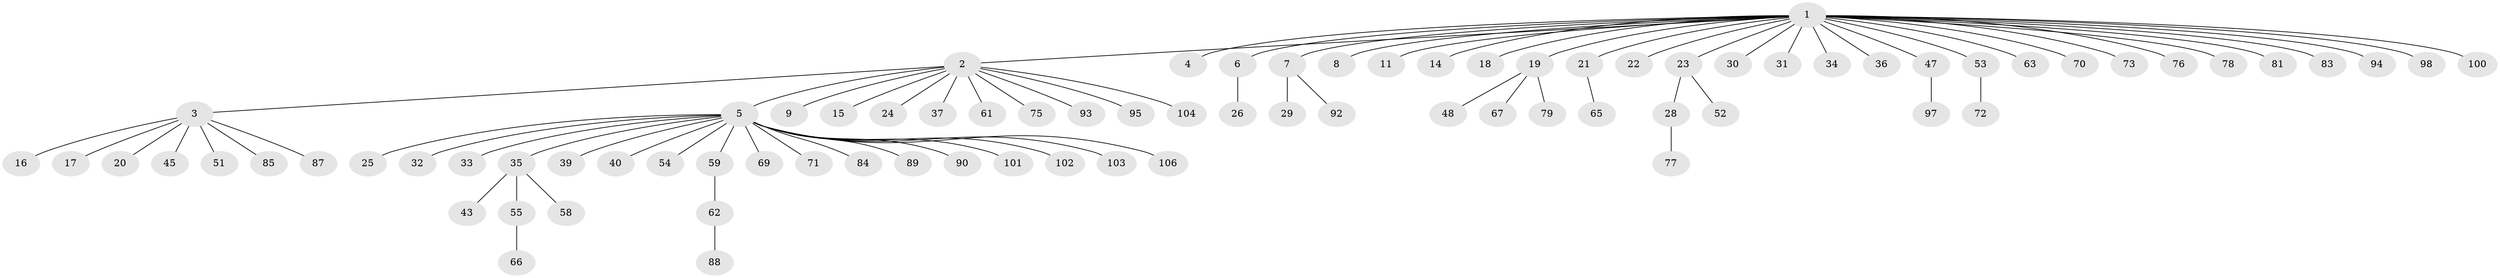 // original degree distribution, {28: 0.009433962264150943, 13: 0.009433962264150943, 8: 0.009433962264150943, 2: 0.20754716981132076, 14: 0.009433962264150943, 3: 0.03773584905660377, 4: 0.018867924528301886, 1: 0.6792452830188679, 6: 0.009433962264150943, 5: 0.009433962264150943}
// Generated by graph-tools (version 1.1) at 2025/41/03/06/25 10:41:50]
// undirected, 82 vertices, 81 edges
graph export_dot {
graph [start="1"]
  node [color=gray90,style=filled];
  1 [super="+12"];
  2 [super="+50"];
  3 [super="+13"];
  4 [super="+57"];
  5 [super="+10"];
  6 [super="+27"];
  7 [super="+46"];
  8 [super="+44"];
  9;
  11;
  14;
  15;
  16;
  17;
  18 [super="+42"];
  19 [super="+38"];
  20;
  21;
  22;
  23 [super="+41"];
  24;
  25 [super="+49"];
  26;
  28 [super="+96"];
  29;
  30 [super="+60"];
  31;
  32;
  33 [super="+105"];
  34;
  35 [super="+68"];
  36 [super="+99"];
  37;
  39;
  40;
  43;
  45 [super="+56"];
  47 [super="+64"];
  48;
  51;
  52;
  53;
  54;
  55;
  58;
  59;
  61;
  62 [super="+82"];
  63;
  65 [super="+74"];
  66;
  67;
  69;
  70;
  71;
  72 [super="+86"];
  73 [super="+80"];
  75;
  76;
  77;
  78;
  79;
  81;
  83;
  84;
  85 [super="+91"];
  87;
  88;
  89;
  90;
  92;
  93;
  94;
  95;
  97;
  98;
  100;
  101;
  102;
  103;
  104;
  106;
  1 -- 2;
  1 -- 4;
  1 -- 6;
  1 -- 7;
  1 -- 8;
  1 -- 11;
  1 -- 14;
  1 -- 18;
  1 -- 19;
  1 -- 21;
  1 -- 22;
  1 -- 23;
  1 -- 30;
  1 -- 31;
  1 -- 34;
  1 -- 36;
  1 -- 47;
  1 -- 53;
  1 -- 63;
  1 -- 70;
  1 -- 73;
  1 -- 76;
  1 -- 78;
  1 -- 81;
  1 -- 94;
  1 -- 98;
  1 -- 100;
  1 -- 83;
  2 -- 3;
  2 -- 5;
  2 -- 9;
  2 -- 15;
  2 -- 24;
  2 -- 37;
  2 -- 61;
  2 -- 75;
  2 -- 93;
  2 -- 95;
  2 -- 104;
  3 -- 16;
  3 -- 17;
  3 -- 20;
  3 -- 45;
  3 -- 85;
  3 -- 87;
  3 -- 51;
  5 -- 32;
  5 -- 33;
  5 -- 35;
  5 -- 39;
  5 -- 40;
  5 -- 59;
  5 -- 71;
  5 -- 84;
  5 -- 89;
  5 -- 101;
  5 -- 102;
  5 -- 103;
  5 -- 69;
  5 -- 54;
  5 -- 90;
  5 -- 25;
  5 -- 106;
  6 -- 26;
  7 -- 29;
  7 -- 92;
  19 -- 48;
  19 -- 79;
  19 -- 67;
  21 -- 65;
  23 -- 28;
  23 -- 52;
  28 -- 77;
  35 -- 43;
  35 -- 55;
  35 -- 58;
  47 -- 97;
  53 -- 72;
  55 -- 66;
  59 -- 62;
  62 -- 88;
}
